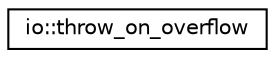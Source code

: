 digraph "Graphical Class Hierarchy"
{
  edge [fontname="Helvetica",fontsize="10",labelfontname="Helvetica",labelfontsize="10"];
  node [fontname="Helvetica",fontsize="10",shape=record];
  rankdir="LR";
  Node0 [label="io::throw_on_overflow",height=0.2,width=0.4,color="black", fillcolor="white", style="filled",URL="$structio_1_1throw__on__overflow.html"];
}
